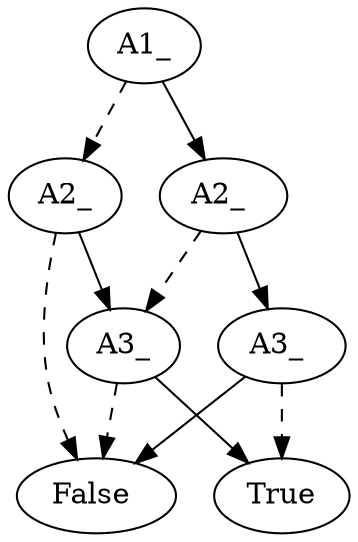 digraph{2846332643568[label=A1_]2846332643888[label="A2_"]
2846332643568 -> 2846332643888  [style=dashed]
2846332634128[label="False"]
2846332643888 -> 2846332634128 [style=dashed]
2846332642448[label="A3_ "]
2846332643888 -> 2846332642448 
2846332634128[label="False"]
2846332642448 -> 2846332634128 [style=dashed]
2846332641008[label="True "]
2846332642448 -> 2846332641008
2846332638928[label="A2_ "]
2846332643568 -> 2846332638928 
2846332642448[label="A3_"]
2846332638928 -> 2846332642448  [style=dashed]
2846332645808[label="A3_ "]
2846332638928 -> 2846332645808 
2846332641008[label="True"]
2846332645808 -> 2846332641008 [style=dashed]
2846332634128[label="False "]
2846332645808 -> 2846332634128
}